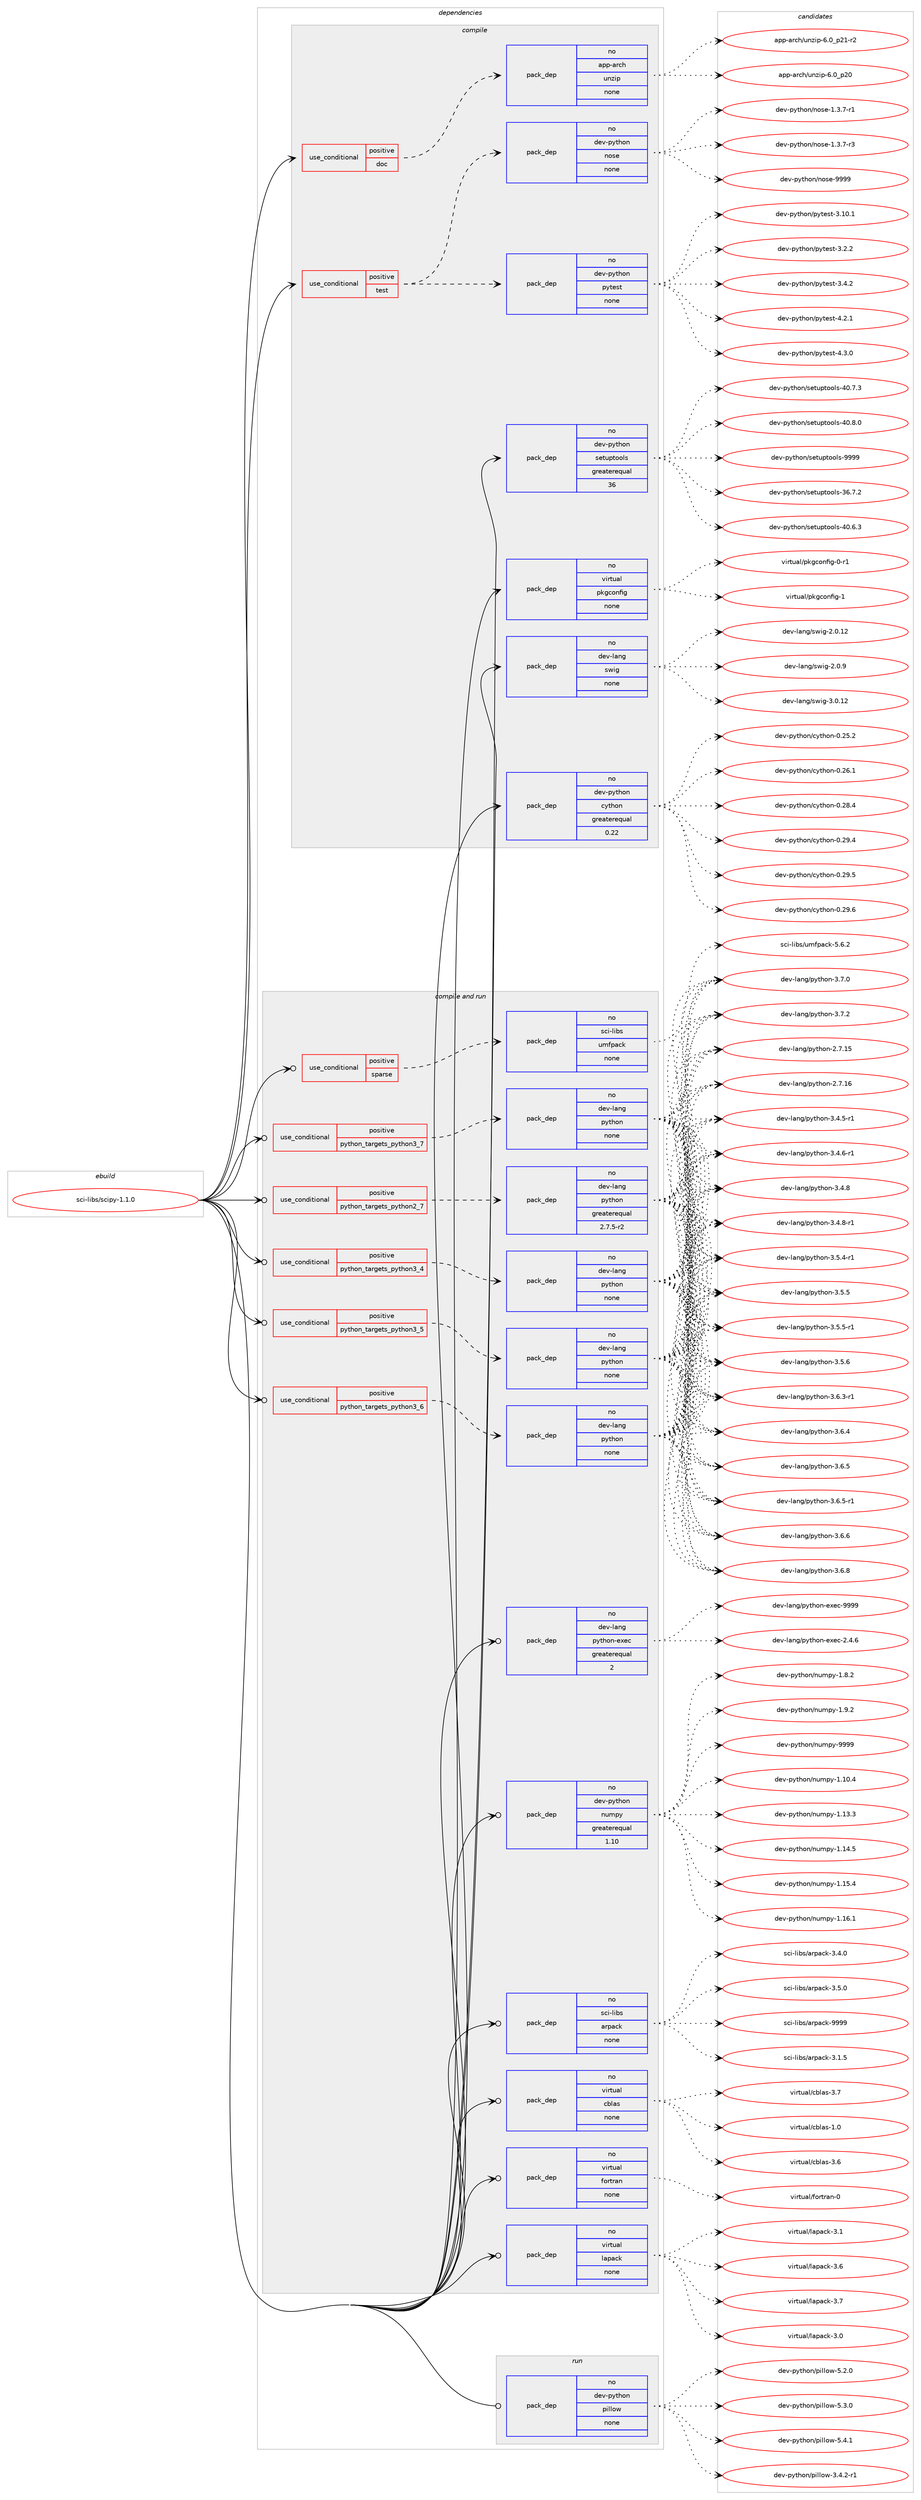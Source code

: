 digraph prolog {

# *************
# Graph options
# *************

newrank=true;
concentrate=true;
compound=true;
graph [rankdir=LR,fontname=Helvetica,fontsize=10,ranksep=1.5];#, ranksep=2.5, nodesep=0.2];
edge  [arrowhead=vee];
node  [fontname=Helvetica,fontsize=10];

# **********
# The ebuild
# **********

subgraph cluster_leftcol {
color=gray;
rank=same;
label=<<i>ebuild</i>>;
id [label="sci-libs/scipy-1.1.0", color=red, width=4, href="../sci-libs/scipy-1.1.0.svg"];
}

# ****************
# The dependencies
# ****************

subgraph cluster_midcol {
color=gray;
label=<<i>dependencies</i>>;
subgraph cluster_compile {
fillcolor="#eeeeee";
style=filled;
label=<<i>compile</i>>;
subgraph cond454094 {
dependency1696314 [label=<<TABLE BORDER="0" CELLBORDER="1" CELLSPACING="0" CELLPADDING="4"><TR><TD ROWSPAN="3" CELLPADDING="10">use_conditional</TD></TR><TR><TD>positive</TD></TR><TR><TD>doc</TD></TR></TABLE>>, shape=none, color=red];
subgraph pack1214412 {
dependency1696315 [label=<<TABLE BORDER="0" CELLBORDER="1" CELLSPACING="0" CELLPADDING="4" WIDTH="220"><TR><TD ROWSPAN="6" CELLPADDING="30">pack_dep</TD></TR><TR><TD WIDTH="110">no</TD></TR><TR><TD>app-arch</TD></TR><TR><TD>unzip</TD></TR><TR><TD>none</TD></TR><TR><TD></TD></TR></TABLE>>, shape=none, color=blue];
}
dependency1696314:e -> dependency1696315:w [weight=20,style="dashed",arrowhead="vee"];
}
id:e -> dependency1696314:w [weight=20,style="solid",arrowhead="vee"];
subgraph cond454095 {
dependency1696316 [label=<<TABLE BORDER="0" CELLBORDER="1" CELLSPACING="0" CELLPADDING="4"><TR><TD ROWSPAN="3" CELLPADDING="10">use_conditional</TD></TR><TR><TD>positive</TD></TR><TR><TD>test</TD></TR></TABLE>>, shape=none, color=red];
subgraph pack1214413 {
dependency1696317 [label=<<TABLE BORDER="0" CELLBORDER="1" CELLSPACING="0" CELLPADDING="4" WIDTH="220"><TR><TD ROWSPAN="6" CELLPADDING="30">pack_dep</TD></TR><TR><TD WIDTH="110">no</TD></TR><TR><TD>dev-python</TD></TR><TR><TD>nose</TD></TR><TR><TD>none</TD></TR><TR><TD></TD></TR></TABLE>>, shape=none, color=blue];
}
dependency1696316:e -> dependency1696317:w [weight=20,style="dashed",arrowhead="vee"];
subgraph pack1214414 {
dependency1696318 [label=<<TABLE BORDER="0" CELLBORDER="1" CELLSPACING="0" CELLPADDING="4" WIDTH="220"><TR><TD ROWSPAN="6" CELLPADDING="30">pack_dep</TD></TR><TR><TD WIDTH="110">no</TD></TR><TR><TD>dev-python</TD></TR><TR><TD>pytest</TD></TR><TR><TD>none</TD></TR><TR><TD></TD></TR></TABLE>>, shape=none, color=blue];
}
dependency1696316:e -> dependency1696318:w [weight=20,style="dashed",arrowhead="vee"];
}
id:e -> dependency1696316:w [weight=20,style="solid",arrowhead="vee"];
subgraph pack1214415 {
dependency1696319 [label=<<TABLE BORDER="0" CELLBORDER="1" CELLSPACING="0" CELLPADDING="4" WIDTH="220"><TR><TD ROWSPAN="6" CELLPADDING="30">pack_dep</TD></TR><TR><TD WIDTH="110">no</TD></TR><TR><TD>dev-lang</TD></TR><TR><TD>swig</TD></TR><TR><TD>none</TD></TR><TR><TD></TD></TR></TABLE>>, shape=none, color=blue];
}
id:e -> dependency1696319:w [weight=20,style="solid",arrowhead="vee"];
subgraph pack1214416 {
dependency1696320 [label=<<TABLE BORDER="0" CELLBORDER="1" CELLSPACING="0" CELLPADDING="4" WIDTH="220"><TR><TD ROWSPAN="6" CELLPADDING="30">pack_dep</TD></TR><TR><TD WIDTH="110">no</TD></TR><TR><TD>dev-python</TD></TR><TR><TD>cython</TD></TR><TR><TD>greaterequal</TD></TR><TR><TD>0.22</TD></TR></TABLE>>, shape=none, color=blue];
}
id:e -> dependency1696320:w [weight=20,style="solid",arrowhead="vee"];
subgraph pack1214417 {
dependency1696321 [label=<<TABLE BORDER="0" CELLBORDER="1" CELLSPACING="0" CELLPADDING="4" WIDTH="220"><TR><TD ROWSPAN="6" CELLPADDING="30">pack_dep</TD></TR><TR><TD WIDTH="110">no</TD></TR><TR><TD>dev-python</TD></TR><TR><TD>setuptools</TD></TR><TR><TD>greaterequal</TD></TR><TR><TD>36</TD></TR></TABLE>>, shape=none, color=blue];
}
id:e -> dependency1696321:w [weight=20,style="solid",arrowhead="vee"];
subgraph pack1214418 {
dependency1696322 [label=<<TABLE BORDER="0" CELLBORDER="1" CELLSPACING="0" CELLPADDING="4" WIDTH="220"><TR><TD ROWSPAN="6" CELLPADDING="30">pack_dep</TD></TR><TR><TD WIDTH="110">no</TD></TR><TR><TD>virtual</TD></TR><TR><TD>pkgconfig</TD></TR><TR><TD>none</TD></TR><TR><TD></TD></TR></TABLE>>, shape=none, color=blue];
}
id:e -> dependency1696322:w [weight=20,style="solid",arrowhead="vee"];
}
subgraph cluster_compileandrun {
fillcolor="#eeeeee";
style=filled;
label=<<i>compile and run</i>>;
subgraph cond454096 {
dependency1696323 [label=<<TABLE BORDER="0" CELLBORDER="1" CELLSPACING="0" CELLPADDING="4"><TR><TD ROWSPAN="3" CELLPADDING="10">use_conditional</TD></TR><TR><TD>positive</TD></TR><TR><TD>python_targets_python2_7</TD></TR></TABLE>>, shape=none, color=red];
subgraph pack1214419 {
dependency1696324 [label=<<TABLE BORDER="0" CELLBORDER="1" CELLSPACING="0" CELLPADDING="4" WIDTH="220"><TR><TD ROWSPAN="6" CELLPADDING="30">pack_dep</TD></TR><TR><TD WIDTH="110">no</TD></TR><TR><TD>dev-lang</TD></TR><TR><TD>python</TD></TR><TR><TD>greaterequal</TD></TR><TR><TD>2.7.5-r2</TD></TR></TABLE>>, shape=none, color=blue];
}
dependency1696323:e -> dependency1696324:w [weight=20,style="dashed",arrowhead="vee"];
}
id:e -> dependency1696323:w [weight=20,style="solid",arrowhead="odotvee"];
subgraph cond454097 {
dependency1696325 [label=<<TABLE BORDER="0" CELLBORDER="1" CELLSPACING="0" CELLPADDING="4"><TR><TD ROWSPAN="3" CELLPADDING="10">use_conditional</TD></TR><TR><TD>positive</TD></TR><TR><TD>python_targets_python3_4</TD></TR></TABLE>>, shape=none, color=red];
subgraph pack1214420 {
dependency1696326 [label=<<TABLE BORDER="0" CELLBORDER="1" CELLSPACING="0" CELLPADDING="4" WIDTH="220"><TR><TD ROWSPAN="6" CELLPADDING="30">pack_dep</TD></TR><TR><TD WIDTH="110">no</TD></TR><TR><TD>dev-lang</TD></TR><TR><TD>python</TD></TR><TR><TD>none</TD></TR><TR><TD></TD></TR></TABLE>>, shape=none, color=blue];
}
dependency1696325:e -> dependency1696326:w [weight=20,style="dashed",arrowhead="vee"];
}
id:e -> dependency1696325:w [weight=20,style="solid",arrowhead="odotvee"];
subgraph cond454098 {
dependency1696327 [label=<<TABLE BORDER="0" CELLBORDER="1" CELLSPACING="0" CELLPADDING="4"><TR><TD ROWSPAN="3" CELLPADDING="10">use_conditional</TD></TR><TR><TD>positive</TD></TR><TR><TD>python_targets_python3_5</TD></TR></TABLE>>, shape=none, color=red];
subgraph pack1214421 {
dependency1696328 [label=<<TABLE BORDER="0" CELLBORDER="1" CELLSPACING="0" CELLPADDING="4" WIDTH="220"><TR><TD ROWSPAN="6" CELLPADDING="30">pack_dep</TD></TR><TR><TD WIDTH="110">no</TD></TR><TR><TD>dev-lang</TD></TR><TR><TD>python</TD></TR><TR><TD>none</TD></TR><TR><TD></TD></TR></TABLE>>, shape=none, color=blue];
}
dependency1696327:e -> dependency1696328:w [weight=20,style="dashed",arrowhead="vee"];
}
id:e -> dependency1696327:w [weight=20,style="solid",arrowhead="odotvee"];
subgraph cond454099 {
dependency1696329 [label=<<TABLE BORDER="0" CELLBORDER="1" CELLSPACING="0" CELLPADDING="4"><TR><TD ROWSPAN="3" CELLPADDING="10">use_conditional</TD></TR><TR><TD>positive</TD></TR><TR><TD>python_targets_python3_6</TD></TR></TABLE>>, shape=none, color=red];
subgraph pack1214422 {
dependency1696330 [label=<<TABLE BORDER="0" CELLBORDER="1" CELLSPACING="0" CELLPADDING="4" WIDTH="220"><TR><TD ROWSPAN="6" CELLPADDING="30">pack_dep</TD></TR><TR><TD WIDTH="110">no</TD></TR><TR><TD>dev-lang</TD></TR><TR><TD>python</TD></TR><TR><TD>none</TD></TR><TR><TD></TD></TR></TABLE>>, shape=none, color=blue];
}
dependency1696329:e -> dependency1696330:w [weight=20,style="dashed",arrowhead="vee"];
}
id:e -> dependency1696329:w [weight=20,style="solid",arrowhead="odotvee"];
subgraph cond454100 {
dependency1696331 [label=<<TABLE BORDER="0" CELLBORDER="1" CELLSPACING="0" CELLPADDING="4"><TR><TD ROWSPAN="3" CELLPADDING="10">use_conditional</TD></TR><TR><TD>positive</TD></TR><TR><TD>python_targets_python3_7</TD></TR></TABLE>>, shape=none, color=red];
subgraph pack1214423 {
dependency1696332 [label=<<TABLE BORDER="0" CELLBORDER="1" CELLSPACING="0" CELLPADDING="4" WIDTH="220"><TR><TD ROWSPAN="6" CELLPADDING="30">pack_dep</TD></TR><TR><TD WIDTH="110">no</TD></TR><TR><TD>dev-lang</TD></TR><TR><TD>python</TD></TR><TR><TD>none</TD></TR><TR><TD></TD></TR></TABLE>>, shape=none, color=blue];
}
dependency1696331:e -> dependency1696332:w [weight=20,style="dashed",arrowhead="vee"];
}
id:e -> dependency1696331:w [weight=20,style="solid",arrowhead="odotvee"];
subgraph cond454101 {
dependency1696333 [label=<<TABLE BORDER="0" CELLBORDER="1" CELLSPACING="0" CELLPADDING="4"><TR><TD ROWSPAN="3" CELLPADDING="10">use_conditional</TD></TR><TR><TD>positive</TD></TR><TR><TD>sparse</TD></TR></TABLE>>, shape=none, color=red];
subgraph pack1214424 {
dependency1696334 [label=<<TABLE BORDER="0" CELLBORDER="1" CELLSPACING="0" CELLPADDING="4" WIDTH="220"><TR><TD ROWSPAN="6" CELLPADDING="30">pack_dep</TD></TR><TR><TD WIDTH="110">no</TD></TR><TR><TD>sci-libs</TD></TR><TR><TD>umfpack</TD></TR><TR><TD>none</TD></TR><TR><TD></TD></TR></TABLE>>, shape=none, color=blue];
}
dependency1696333:e -> dependency1696334:w [weight=20,style="dashed",arrowhead="vee"];
}
id:e -> dependency1696333:w [weight=20,style="solid",arrowhead="odotvee"];
subgraph pack1214425 {
dependency1696335 [label=<<TABLE BORDER="0" CELLBORDER="1" CELLSPACING="0" CELLPADDING="4" WIDTH="220"><TR><TD ROWSPAN="6" CELLPADDING="30">pack_dep</TD></TR><TR><TD WIDTH="110">no</TD></TR><TR><TD>dev-lang</TD></TR><TR><TD>python-exec</TD></TR><TR><TD>greaterequal</TD></TR><TR><TD>2</TD></TR></TABLE>>, shape=none, color=blue];
}
id:e -> dependency1696335:w [weight=20,style="solid",arrowhead="odotvee"];
subgraph pack1214426 {
dependency1696336 [label=<<TABLE BORDER="0" CELLBORDER="1" CELLSPACING="0" CELLPADDING="4" WIDTH="220"><TR><TD ROWSPAN="6" CELLPADDING="30">pack_dep</TD></TR><TR><TD WIDTH="110">no</TD></TR><TR><TD>dev-python</TD></TR><TR><TD>numpy</TD></TR><TR><TD>greaterequal</TD></TR><TR><TD>1.10</TD></TR></TABLE>>, shape=none, color=blue];
}
id:e -> dependency1696336:w [weight=20,style="solid",arrowhead="odotvee"];
subgraph pack1214427 {
dependency1696337 [label=<<TABLE BORDER="0" CELLBORDER="1" CELLSPACING="0" CELLPADDING="4" WIDTH="220"><TR><TD ROWSPAN="6" CELLPADDING="30">pack_dep</TD></TR><TR><TD WIDTH="110">no</TD></TR><TR><TD>sci-libs</TD></TR><TR><TD>arpack</TD></TR><TR><TD>none</TD></TR><TR><TD></TD></TR></TABLE>>, shape=none, color=blue];
}
id:e -> dependency1696337:w [weight=20,style="solid",arrowhead="odotvee"];
subgraph pack1214428 {
dependency1696338 [label=<<TABLE BORDER="0" CELLBORDER="1" CELLSPACING="0" CELLPADDING="4" WIDTH="220"><TR><TD ROWSPAN="6" CELLPADDING="30">pack_dep</TD></TR><TR><TD WIDTH="110">no</TD></TR><TR><TD>virtual</TD></TR><TR><TD>cblas</TD></TR><TR><TD>none</TD></TR><TR><TD></TD></TR></TABLE>>, shape=none, color=blue];
}
id:e -> dependency1696338:w [weight=20,style="solid",arrowhead="odotvee"];
subgraph pack1214429 {
dependency1696339 [label=<<TABLE BORDER="0" CELLBORDER="1" CELLSPACING="0" CELLPADDING="4" WIDTH="220"><TR><TD ROWSPAN="6" CELLPADDING="30">pack_dep</TD></TR><TR><TD WIDTH="110">no</TD></TR><TR><TD>virtual</TD></TR><TR><TD>fortran</TD></TR><TR><TD>none</TD></TR><TR><TD></TD></TR></TABLE>>, shape=none, color=blue];
}
id:e -> dependency1696339:w [weight=20,style="solid",arrowhead="odotvee"];
subgraph pack1214430 {
dependency1696340 [label=<<TABLE BORDER="0" CELLBORDER="1" CELLSPACING="0" CELLPADDING="4" WIDTH="220"><TR><TD ROWSPAN="6" CELLPADDING="30">pack_dep</TD></TR><TR><TD WIDTH="110">no</TD></TR><TR><TD>virtual</TD></TR><TR><TD>lapack</TD></TR><TR><TD>none</TD></TR><TR><TD></TD></TR></TABLE>>, shape=none, color=blue];
}
id:e -> dependency1696340:w [weight=20,style="solid",arrowhead="odotvee"];
}
subgraph cluster_run {
fillcolor="#eeeeee";
style=filled;
label=<<i>run</i>>;
subgraph pack1214431 {
dependency1696341 [label=<<TABLE BORDER="0" CELLBORDER="1" CELLSPACING="0" CELLPADDING="4" WIDTH="220"><TR><TD ROWSPAN="6" CELLPADDING="30">pack_dep</TD></TR><TR><TD WIDTH="110">no</TD></TR><TR><TD>dev-python</TD></TR><TR><TD>pillow</TD></TR><TR><TD>none</TD></TR><TR><TD></TD></TR></TABLE>>, shape=none, color=blue];
}
id:e -> dependency1696341:w [weight=20,style="solid",arrowhead="odot"];
}
}

# **************
# The candidates
# **************

subgraph cluster_choices {
rank=same;
color=gray;
label=<<i>candidates</i>>;

subgraph choice1214412 {
color=black;
nodesep=1;
choice971121124597114991044711711012210511245544648951125048 [label="app-arch/unzip-6.0_p20", color=red, width=4,href="../app-arch/unzip-6.0_p20.svg"];
choice9711211245971149910447117110122105112455446489511250494511450 [label="app-arch/unzip-6.0_p21-r2", color=red, width=4,href="../app-arch/unzip-6.0_p21-r2.svg"];
dependency1696315:e -> choice971121124597114991044711711012210511245544648951125048:w [style=dotted,weight="100"];
dependency1696315:e -> choice9711211245971149910447117110122105112455446489511250494511450:w [style=dotted,weight="100"];
}
subgraph choice1214413 {
color=black;
nodesep=1;
choice10010111845112121116104111110471101111151014549465146554511449 [label="dev-python/nose-1.3.7-r1", color=red, width=4,href="../dev-python/nose-1.3.7-r1.svg"];
choice10010111845112121116104111110471101111151014549465146554511451 [label="dev-python/nose-1.3.7-r3", color=red, width=4,href="../dev-python/nose-1.3.7-r3.svg"];
choice10010111845112121116104111110471101111151014557575757 [label="dev-python/nose-9999", color=red, width=4,href="../dev-python/nose-9999.svg"];
dependency1696317:e -> choice10010111845112121116104111110471101111151014549465146554511449:w [style=dotted,weight="100"];
dependency1696317:e -> choice10010111845112121116104111110471101111151014549465146554511451:w [style=dotted,weight="100"];
dependency1696317:e -> choice10010111845112121116104111110471101111151014557575757:w [style=dotted,weight="100"];
}
subgraph choice1214414 {
color=black;
nodesep=1;
choice100101118451121211161041111104711212111610111511645514649484649 [label="dev-python/pytest-3.10.1", color=red, width=4,href="../dev-python/pytest-3.10.1.svg"];
choice1001011184511212111610411111047112121116101115116455146504650 [label="dev-python/pytest-3.2.2", color=red, width=4,href="../dev-python/pytest-3.2.2.svg"];
choice1001011184511212111610411111047112121116101115116455146524650 [label="dev-python/pytest-3.4.2", color=red, width=4,href="../dev-python/pytest-3.4.2.svg"];
choice1001011184511212111610411111047112121116101115116455246504649 [label="dev-python/pytest-4.2.1", color=red, width=4,href="../dev-python/pytest-4.2.1.svg"];
choice1001011184511212111610411111047112121116101115116455246514648 [label="dev-python/pytest-4.3.0", color=red, width=4,href="../dev-python/pytest-4.3.0.svg"];
dependency1696318:e -> choice100101118451121211161041111104711212111610111511645514649484649:w [style=dotted,weight="100"];
dependency1696318:e -> choice1001011184511212111610411111047112121116101115116455146504650:w [style=dotted,weight="100"];
dependency1696318:e -> choice1001011184511212111610411111047112121116101115116455146524650:w [style=dotted,weight="100"];
dependency1696318:e -> choice1001011184511212111610411111047112121116101115116455246504649:w [style=dotted,weight="100"];
dependency1696318:e -> choice1001011184511212111610411111047112121116101115116455246514648:w [style=dotted,weight="100"];
}
subgraph choice1214415 {
color=black;
nodesep=1;
choice10010111845108971101034711511910510345504648464950 [label="dev-lang/swig-2.0.12", color=red, width=4,href="../dev-lang/swig-2.0.12.svg"];
choice100101118451089711010347115119105103455046484657 [label="dev-lang/swig-2.0.9", color=red, width=4,href="../dev-lang/swig-2.0.9.svg"];
choice10010111845108971101034711511910510345514648464950 [label="dev-lang/swig-3.0.12", color=red, width=4,href="../dev-lang/swig-3.0.12.svg"];
dependency1696319:e -> choice10010111845108971101034711511910510345504648464950:w [style=dotted,weight="100"];
dependency1696319:e -> choice100101118451089711010347115119105103455046484657:w [style=dotted,weight="100"];
dependency1696319:e -> choice10010111845108971101034711511910510345514648464950:w [style=dotted,weight="100"];
}
subgraph choice1214416 {
color=black;
nodesep=1;
choice10010111845112121116104111110479912111610411111045484650534650 [label="dev-python/cython-0.25.2", color=red, width=4,href="../dev-python/cython-0.25.2.svg"];
choice10010111845112121116104111110479912111610411111045484650544649 [label="dev-python/cython-0.26.1", color=red, width=4,href="../dev-python/cython-0.26.1.svg"];
choice10010111845112121116104111110479912111610411111045484650564652 [label="dev-python/cython-0.28.4", color=red, width=4,href="../dev-python/cython-0.28.4.svg"];
choice10010111845112121116104111110479912111610411111045484650574652 [label="dev-python/cython-0.29.4", color=red, width=4,href="../dev-python/cython-0.29.4.svg"];
choice10010111845112121116104111110479912111610411111045484650574653 [label="dev-python/cython-0.29.5", color=red, width=4,href="../dev-python/cython-0.29.5.svg"];
choice10010111845112121116104111110479912111610411111045484650574654 [label="dev-python/cython-0.29.6", color=red, width=4,href="../dev-python/cython-0.29.6.svg"];
dependency1696320:e -> choice10010111845112121116104111110479912111610411111045484650534650:w [style=dotted,weight="100"];
dependency1696320:e -> choice10010111845112121116104111110479912111610411111045484650544649:w [style=dotted,weight="100"];
dependency1696320:e -> choice10010111845112121116104111110479912111610411111045484650564652:w [style=dotted,weight="100"];
dependency1696320:e -> choice10010111845112121116104111110479912111610411111045484650574652:w [style=dotted,weight="100"];
dependency1696320:e -> choice10010111845112121116104111110479912111610411111045484650574653:w [style=dotted,weight="100"];
dependency1696320:e -> choice10010111845112121116104111110479912111610411111045484650574654:w [style=dotted,weight="100"];
}
subgraph choice1214417 {
color=black;
nodesep=1;
choice100101118451121211161041111104711510111611711211611111110811545515446554650 [label="dev-python/setuptools-36.7.2", color=red, width=4,href="../dev-python/setuptools-36.7.2.svg"];
choice100101118451121211161041111104711510111611711211611111110811545524846544651 [label="dev-python/setuptools-40.6.3", color=red, width=4,href="../dev-python/setuptools-40.6.3.svg"];
choice100101118451121211161041111104711510111611711211611111110811545524846554651 [label="dev-python/setuptools-40.7.3", color=red, width=4,href="../dev-python/setuptools-40.7.3.svg"];
choice100101118451121211161041111104711510111611711211611111110811545524846564648 [label="dev-python/setuptools-40.8.0", color=red, width=4,href="../dev-python/setuptools-40.8.0.svg"];
choice10010111845112121116104111110471151011161171121161111111081154557575757 [label="dev-python/setuptools-9999", color=red, width=4,href="../dev-python/setuptools-9999.svg"];
dependency1696321:e -> choice100101118451121211161041111104711510111611711211611111110811545515446554650:w [style=dotted,weight="100"];
dependency1696321:e -> choice100101118451121211161041111104711510111611711211611111110811545524846544651:w [style=dotted,weight="100"];
dependency1696321:e -> choice100101118451121211161041111104711510111611711211611111110811545524846554651:w [style=dotted,weight="100"];
dependency1696321:e -> choice100101118451121211161041111104711510111611711211611111110811545524846564648:w [style=dotted,weight="100"];
dependency1696321:e -> choice10010111845112121116104111110471151011161171121161111111081154557575757:w [style=dotted,weight="100"];
}
subgraph choice1214418 {
color=black;
nodesep=1;
choice11810511411611797108471121071039911111010210510345484511449 [label="virtual/pkgconfig-0-r1", color=red, width=4,href="../virtual/pkgconfig-0-r1.svg"];
choice1181051141161179710847112107103991111101021051034549 [label="virtual/pkgconfig-1", color=red, width=4,href="../virtual/pkgconfig-1.svg"];
dependency1696322:e -> choice11810511411611797108471121071039911111010210510345484511449:w [style=dotted,weight="100"];
dependency1696322:e -> choice1181051141161179710847112107103991111101021051034549:w [style=dotted,weight="100"];
}
subgraph choice1214419 {
color=black;
nodesep=1;
choice10010111845108971101034711212111610411111045504655464953 [label="dev-lang/python-2.7.15", color=red, width=4,href="../dev-lang/python-2.7.15.svg"];
choice10010111845108971101034711212111610411111045504655464954 [label="dev-lang/python-2.7.16", color=red, width=4,href="../dev-lang/python-2.7.16.svg"];
choice1001011184510897110103471121211161041111104551465246534511449 [label="dev-lang/python-3.4.5-r1", color=red, width=4,href="../dev-lang/python-3.4.5-r1.svg"];
choice1001011184510897110103471121211161041111104551465246544511449 [label="dev-lang/python-3.4.6-r1", color=red, width=4,href="../dev-lang/python-3.4.6-r1.svg"];
choice100101118451089711010347112121116104111110455146524656 [label="dev-lang/python-3.4.8", color=red, width=4,href="../dev-lang/python-3.4.8.svg"];
choice1001011184510897110103471121211161041111104551465246564511449 [label="dev-lang/python-3.4.8-r1", color=red, width=4,href="../dev-lang/python-3.4.8-r1.svg"];
choice1001011184510897110103471121211161041111104551465346524511449 [label="dev-lang/python-3.5.4-r1", color=red, width=4,href="../dev-lang/python-3.5.4-r1.svg"];
choice100101118451089711010347112121116104111110455146534653 [label="dev-lang/python-3.5.5", color=red, width=4,href="../dev-lang/python-3.5.5.svg"];
choice1001011184510897110103471121211161041111104551465346534511449 [label="dev-lang/python-3.5.5-r1", color=red, width=4,href="../dev-lang/python-3.5.5-r1.svg"];
choice100101118451089711010347112121116104111110455146534654 [label="dev-lang/python-3.5.6", color=red, width=4,href="../dev-lang/python-3.5.6.svg"];
choice1001011184510897110103471121211161041111104551465446514511449 [label="dev-lang/python-3.6.3-r1", color=red, width=4,href="../dev-lang/python-3.6.3-r1.svg"];
choice100101118451089711010347112121116104111110455146544652 [label="dev-lang/python-3.6.4", color=red, width=4,href="../dev-lang/python-3.6.4.svg"];
choice100101118451089711010347112121116104111110455146544653 [label="dev-lang/python-3.6.5", color=red, width=4,href="../dev-lang/python-3.6.5.svg"];
choice1001011184510897110103471121211161041111104551465446534511449 [label="dev-lang/python-3.6.5-r1", color=red, width=4,href="../dev-lang/python-3.6.5-r1.svg"];
choice100101118451089711010347112121116104111110455146544654 [label="dev-lang/python-3.6.6", color=red, width=4,href="../dev-lang/python-3.6.6.svg"];
choice100101118451089711010347112121116104111110455146544656 [label="dev-lang/python-3.6.8", color=red, width=4,href="../dev-lang/python-3.6.8.svg"];
choice100101118451089711010347112121116104111110455146554648 [label="dev-lang/python-3.7.0", color=red, width=4,href="../dev-lang/python-3.7.0.svg"];
choice100101118451089711010347112121116104111110455146554650 [label="dev-lang/python-3.7.2", color=red, width=4,href="../dev-lang/python-3.7.2.svg"];
dependency1696324:e -> choice10010111845108971101034711212111610411111045504655464953:w [style=dotted,weight="100"];
dependency1696324:e -> choice10010111845108971101034711212111610411111045504655464954:w [style=dotted,weight="100"];
dependency1696324:e -> choice1001011184510897110103471121211161041111104551465246534511449:w [style=dotted,weight="100"];
dependency1696324:e -> choice1001011184510897110103471121211161041111104551465246544511449:w [style=dotted,weight="100"];
dependency1696324:e -> choice100101118451089711010347112121116104111110455146524656:w [style=dotted,weight="100"];
dependency1696324:e -> choice1001011184510897110103471121211161041111104551465246564511449:w [style=dotted,weight="100"];
dependency1696324:e -> choice1001011184510897110103471121211161041111104551465346524511449:w [style=dotted,weight="100"];
dependency1696324:e -> choice100101118451089711010347112121116104111110455146534653:w [style=dotted,weight="100"];
dependency1696324:e -> choice1001011184510897110103471121211161041111104551465346534511449:w [style=dotted,weight="100"];
dependency1696324:e -> choice100101118451089711010347112121116104111110455146534654:w [style=dotted,weight="100"];
dependency1696324:e -> choice1001011184510897110103471121211161041111104551465446514511449:w [style=dotted,weight="100"];
dependency1696324:e -> choice100101118451089711010347112121116104111110455146544652:w [style=dotted,weight="100"];
dependency1696324:e -> choice100101118451089711010347112121116104111110455146544653:w [style=dotted,weight="100"];
dependency1696324:e -> choice1001011184510897110103471121211161041111104551465446534511449:w [style=dotted,weight="100"];
dependency1696324:e -> choice100101118451089711010347112121116104111110455146544654:w [style=dotted,weight="100"];
dependency1696324:e -> choice100101118451089711010347112121116104111110455146544656:w [style=dotted,weight="100"];
dependency1696324:e -> choice100101118451089711010347112121116104111110455146554648:w [style=dotted,weight="100"];
dependency1696324:e -> choice100101118451089711010347112121116104111110455146554650:w [style=dotted,weight="100"];
}
subgraph choice1214420 {
color=black;
nodesep=1;
choice10010111845108971101034711212111610411111045504655464953 [label="dev-lang/python-2.7.15", color=red, width=4,href="../dev-lang/python-2.7.15.svg"];
choice10010111845108971101034711212111610411111045504655464954 [label="dev-lang/python-2.7.16", color=red, width=4,href="../dev-lang/python-2.7.16.svg"];
choice1001011184510897110103471121211161041111104551465246534511449 [label="dev-lang/python-3.4.5-r1", color=red, width=4,href="../dev-lang/python-3.4.5-r1.svg"];
choice1001011184510897110103471121211161041111104551465246544511449 [label="dev-lang/python-3.4.6-r1", color=red, width=4,href="../dev-lang/python-3.4.6-r1.svg"];
choice100101118451089711010347112121116104111110455146524656 [label="dev-lang/python-3.4.8", color=red, width=4,href="../dev-lang/python-3.4.8.svg"];
choice1001011184510897110103471121211161041111104551465246564511449 [label="dev-lang/python-3.4.8-r1", color=red, width=4,href="../dev-lang/python-3.4.8-r1.svg"];
choice1001011184510897110103471121211161041111104551465346524511449 [label="dev-lang/python-3.5.4-r1", color=red, width=4,href="../dev-lang/python-3.5.4-r1.svg"];
choice100101118451089711010347112121116104111110455146534653 [label="dev-lang/python-3.5.5", color=red, width=4,href="../dev-lang/python-3.5.5.svg"];
choice1001011184510897110103471121211161041111104551465346534511449 [label="dev-lang/python-3.5.5-r1", color=red, width=4,href="../dev-lang/python-3.5.5-r1.svg"];
choice100101118451089711010347112121116104111110455146534654 [label="dev-lang/python-3.5.6", color=red, width=4,href="../dev-lang/python-3.5.6.svg"];
choice1001011184510897110103471121211161041111104551465446514511449 [label="dev-lang/python-3.6.3-r1", color=red, width=4,href="../dev-lang/python-3.6.3-r1.svg"];
choice100101118451089711010347112121116104111110455146544652 [label="dev-lang/python-3.6.4", color=red, width=4,href="../dev-lang/python-3.6.4.svg"];
choice100101118451089711010347112121116104111110455146544653 [label="dev-lang/python-3.6.5", color=red, width=4,href="../dev-lang/python-3.6.5.svg"];
choice1001011184510897110103471121211161041111104551465446534511449 [label="dev-lang/python-3.6.5-r1", color=red, width=4,href="../dev-lang/python-3.6.5-r1.svg"];
choice100101118451089711010347112121116104111110455146544654 [label="dev-lang/python-3.6.6", color=red, width=4,href="../dev-lang/python-3.6.6.svg"];
choice100101118451089711010347112121116104111110455146544656 [label="dev-lang/python-3.6.8", color=red, width=4,href="../dev-lang/python-3.6.8.svg"];
choice100101118451089711010347112121116104111110455146554648 [label="dev-lang/python-3.7.0", color=red, width=4,href="../dev-lang/python-3.7.0.svg"];
choice100101118451089711010347112121116104111110455146554650 [label="dev-lang/python-3.7.2", color=red, width=4,href="../dev-lang/python-3.7.2.svg"];
dependency1696326:e -> choice10010111845108971101034711212111610411111045504655464953:w [style=dotted,weight="100"];
dependency1696326:e -> choice10010111845108971101034711212111610411111045504655464954:w [style=dotted,weight="100"];
dependency1696326:e -> choice1001011184510897110103471121211161041111104551465246534511449:w [style=dotted,weight="100"];
dependency1696326:e -> choice1001011184510897110103471121211161041111104551465246544511449:w [style=dotted,weight="100"];
dependency1696326:e -> choice100101118451089711010347112121116104111110455146524656:w [style=dotted,weight="100"];
dependency1696326:e -> choice1001011184510897110103471121211161041111104551465246564511449:w [style=dotted,weight="100"];
dependency1696326:e -> choice1001011184510897110103471121211161041111104551465346524511449:w [style=dotted,weight="100"];
dependency1696326:e -> choice100101118451089711010347112121116104111110455146534653:w [style=dotted,weight="100"];
dependency1696326:e -> choice1001011184510897110103471121211161041111104551465346534511449:w [style=dotted,weight="100"];
dependency1696326:e -> choice100101118451089711010347112121116104111110455146534654:w [style=dotted,weight="100"];
dependency1696326:e -> choice1001011184510897110103471121211161041111104551465446514511449:w [style=dotted,weight="100"];
dependency1696326:e -> choice100101118451089711010347112121116104111110455146544652:w [style=dotted,weight="100"];
dependency1696326:e -> choice100101118451089711010347112121116104111110455146544653:w [style=dotted,weight="100"];
dependency1696326:e -> choice1001011184510897110103471121211161041111104551465446534511449:w [style=dotted,weight="100"];
dependency1696326:e -> choice100101118451089711010347112121116104111110455146544654:w [style=dotted,weight="100"];
dependency1696326:e -> choice100101118451089711010347112121116104111110455146544656:w [style=dotted,weight="100"];
dependency1696326:e -> choice100101118451089711010347112121116104111110455146554648:w [style=dotted,weight="100"];
dependency1696326:e -> choice100101118451089711010347112121116104111110455146554650:w [style=dotted,weight="100"];
}
subgraph choice1214421 {
color=black;
nodesep=1;
choice10010111845108971101034711212111610411111045504655464953 [label="dev-lang/python-2.7.15", color=red, width=4,href="../dev-lang/python-2.7.15.svg"];
choice10010111845108971101034711212111610411111045504655464954 [label="dev-lang/python-2.7.16", color=red, width=4,href="../dev-lang/python-2.7.16.svg"];
choice1001011184510897110103471121211161041111104551465246534511449 [label="dev-lang/python-3.4.5-r1", color=red, width=4,href="../dev-lang/python-3.4.5-r1.svg"];
choice1001011184510897110103471121211161041111104551465246544511449 [label="dev-lang/python-3.4.6-r1", color=red, width=4,href="../dev-lang/python-3.4.6-r1.svg"];
choice100101118451089711010347112121116104111110455146524656 [label="dev-lang/python-3.4.8", color=red, width=4,href="../dev-lang/python-3.4.8.svg"];
choice1001011184510897110103471121211161041111104551465246564511449 [label="dev-lang/python-3.4.8-r1", color=red, width=4,href="../dev-lang/python-3.4.8-r1.svg"];
choice1001011184510897110103471121211161041111104551465346524511449 [label="dev-lang/python-3.5.4-r1", color=red, width=4,href="../dev-lang/python-3.5.4-r1.svg"];
choice100101118451089711010347112121116104111110455146534653 [label="dev-lang/python-3.5.5", color=red, width=4,href="../dev-lang/python-3.5.5.svg"];
choice1001011184510897110103471121211161041111104551465346534511449 [label="dev-lang/python-3.5.5-r1", color=red, width=4,href="../dev-lang/python-3.5.5-r1.svg"];
choice100101118451089711010347112121116104111110455146534654 [label="dev-lang/python-3.5.6", color=red, width=4,href="../dev-lang/python-3.5.6.svg"];
choice1001011184510897110103471121211161041111104551465446514511449 [label="dev-lang/python-3.6.3-r1", color=red, width=4,href="../dev-lang/python-3.6.3-r1.svg"];
choice100101118451089711010347112121116104111110455146544652 [label="dev-lang/python-3.6.4", color=red, width=4,href="../dev-lang/python-3.6.4.svg"];
choice100101118451089711010347112121116104111110455146544653 [label="dev-lang/python-3.6.5", color=red, width=4,href="../dev-lang/python-3.6.5.svg"];
choice1001011184510897110103471121211161041111104551465446534511449 [label="dev-lang/python-3.6.5-r1", color=red, width=4,href="../dev-lang/python-3.6.5-r1.svg"];
choice100101118451089711010347112121116104111110455146544654 [label="dev-lang/python-3.6.6", color=red, width=4,href="../dev-lang/python-3.6.6.svg"];
choice100101118451089711010347112121116104111110455146544656 [label="dev-lang/python-3.6.8", color=red, width=4,href="../dev-lang/python-3.6.8.svg"];
choice100101118451089711010347112121116104111110455146554648 [label="dev-lang/python-3.7.0", color=red, width=4,href="../dev-lang/python-3.7.0.svg"];
choice100101118451089711010347112121116104111110455146554650 [label="dev-lang/python-3.7.2", color=red, width=4,href="../dev-lang/python-3.7.2.svg"];
dependency1696328:e -> choice10010111845108971101034711212111610411111045504655464953:w [style=dotted,weight="100"];
dependency1696328:e -> choice10010111845108971101034711212111610411111045504655464954:w [style=dotted,weight="100"];
dependency1696328:e -> choice1001011184510897110103471121211161041111104551465246534511449:w [style=dotted,weight="100"];
dependency1696328:e -> choice1001011184510897110103471121211161041111104551465246544511449:w [style=dotted,weight="100"];
dependency1696328:e -> choice100101118451089711010347112121116104111110455146524656:w [style=dotted,weight="100"];
dependency1696328:e -> choice1001011184510897110103471121211161041111104551465246564511449:w [style=dotted,weight="100"];
dependency1696328:e -> choice1001011184510897110103471121211161041111104551465346524511449:w [style=dotted,weight="100"];
dependency1696328:e -> choice100101118451089711010347112121116104111110455146534653:w [style=dotted,weight="100"];
dependency1696328:e -> choice1001011184510897110103471121211161041111104551465346534511449:w [style=dotted,weight="100"];
dependency1696328:e -> choice100101118451089711010347112121116104111110455146534654:w [style=dotted,weight="100"];
dependency1696328:e -> choice1001011184510897110103471121211161041111104551465446514511449:w [style=dotted,weight="100"];
dependency1696328:e -> choice100101118451089711010347112121116104111110455146544652:w [style=dotted,weight="100"];
dependency1696328:e -> choice100101118451089711010347112121116104111110455146544653:w [style=dotted,weight="100"];
dependency1696328:e -> choice1001011184510897110103471121211161041111104551465446534511449:w [style=dotted,weight="100"];
dependency1696328:e -> choice100101118451089711010347112121116104111110455146544654:w [style=dotted,weight="100"];
dependency1696328:e -> choice100101118451089711010347112121116104111110455146544656:w [style=dotted,weight="100"];
dependency1696328:e -> choice100101118451089711010347112121116104111110455146554648:w [style=dotted,weight="100"];
dependency1696328:e -> choice100101118451089711010347112121116104111110455146554650:w [style=dotted,weight="100"];
}
subgraph choice1214422 {
color=black;
nodesep=1;
choice10010111845108971101034711212111610411111045504655464953 [label="dev-lang/python-2.7.15", color=red, width=4,href="../dev-lang/python-2.7.15.svg"];
choice10010111845108971101034711212111610411111045504655464954 [label="dev-lang/python-2.7.16", color=red, width=4,href="../dev-lang/python-2.7.16.svg"];
choice1001011184510897110103471121211161041111104551465246534511449 [label="dev-lang/python-3.4.5-r1", color=red, width=4,href="../dev-lang/python-3.4.5-r1.svg"];
choice1001011184510897110103471121211161041111104551465246544511449 [label="dev-lang/python-3.4.6-r1", color=red, width=4,href="../dev-lang/python-3.4.6-r1.svg"];
choice100101118451089711010347112121116104111110455146524656 [label="dev-lang/python-3.4.8", color=red, width=4,href="../dev-lang/python-3.4.8.svg"];
choice1001011184510897110103471121211161041111104551465246564511449 [label="dev-lang/python-3.4.8-r1", color=red, width=4,href="../dev-lang/python-3.4.8-r1.svg"];
choice1001011184510897110103471121211161041111104551465346524511449 [label="dev-lang/python-3.5.4-r1", color=red, width=4,href="../dev-lang/python-3.5.4-r1.svg"];
choice100101118451089711010347112121116104111110455146534653 [label="dev-lang/python-3.5.5", color=red, width=4,href="../dev-lang/python-3.5.5.svg"];
choice1001011184510897110103471121211161041111104551465346534511449 [label="dev-lang/python-3.5.5-r1", color=red, width=4,href="../dev-lang/python-3.5.5-r1.svg"];
choice100101118451089711010347112121116104111110455146534654 [label="dev-lang/python-3.5.6", color=red, width=4,href="../dev-lang/python-3.5.6.svg"];
choice1001011184510897110103471121211161041111104551465446514511449 [label="dev-lang/python-3.6.3-r1", color=red, width=4,href="../dev-lang/python-3.6.3-r1.svg"];
choice100101118451089711010347112121116104111110455146544652 [label="dev-lang/python-3.6.4", color=red, width=4,href="../dev-lang/python-3.6.4.svg"];
choice100101118451089711010347112121116104111110455146544653 [label="dev-lang/python-3.6.5", color=red, width=4,href="../dev-lang/python-3.6.5.svg"];
choice1001011184510897110103471121211161041111104551465446534511449 [label="dev-lang/python-3.6.5-r1", color=red, width=4,href="../dev-lang/python-3.6.5-r1.svg"];
choice100101118451089711010347112121116104111110455146544654 [label="dev-lang/python-3.6.6", color=red, width=4,href="../dev-lang/python-3.6.6.svg"];
choice100101118451089711010347112121116104111110455146544656 [label="dev-lang/python-3.6.8", color=red, width=4,href="../dev-lang/python-3.6.8.svg"];
choice100101118451089711010347112121116104111110455146554648 [label="dev-lang/python-3.7.0", color=red, width=4,href="../dev-lang/python-3.7.0.svg"];
choice100101118451089711010347112121116104111110455146554650 [label="dev-lang/python-3.7.2", color=red, width=4,href="../dev-lang/python-3.7.2.svg"];
dependency1696330:e -> choice10010111845108971101034711212111610411111045504655464953:w [style=dotted,weight="100"];
dependency1696330:e -> choice10010111845108971101034711212111610411111045504655464954:w [style=dotted,weight="100"];
dependency1696330:e -> choice1001011184510897110103471121211161041111104551465246534511449:w [style=dotted,weight="100"];
dependency1696330:e -> choice1001011184510897110103471121211161041111104551465246544511449:w [style=dotted,weight="100"];
dependency1696330:e -> choice100101118451089711010347112121116104111110455146524656:w [style=dotted,weight="100"];
dependency1696330:e -> choice1001011184510897110103471121211161041111104551465246564511449:w [style=dotted,weight="100"];
dependency1696330:e -> choice1001011184510897110103471121211161041111104551465346524511449:w [style=dotted,weight="100"];
dependency1696330:e -> choice100101118451089711010347112121116104111110455146534653:w [style=dotted,weight="100"];
dependency1696330:e -> choice1001011184510897110103471121211161041111104551465346534511449:w [style=dotted,weight="100"];
dependency1696330:e -> choice100101118451089711010347112121116104111110455146534654:w [style=dotted,weight="100"];
dependency1696330:e -> choice1001011184510897110103471121211161041111104551465446514511449:w [style=dotted,weight="100"];
dependency1696330:e -> choice100101118451089711010347112121116104111110455146544652:w [style=dotted,weight="100"];
dependency1696330:e -> choice100101118451089711010347112121116104111110455146544653:w [style=dotted,weight="100"];
dependency1696330:e -> choice1001011184510897110103471121211161041111104551465446534511449:w [style=dotted,weight="100"];
dependency1696330:e -> choice100101118451089711010347112121116104111110455146544654:w [style=dotted,weight="100"];
dependency1696330:e -> choice100101118451089711010347112121116104111110455146544656:w [style=dotted,weight="100"];
dependency1696330:e -> choice100101118451089711010347112121116104111110455146554648:w [style=dotted,weight="100"];
dependency1696330:e -> choice100101118451089711010347112121116104111110455146554650:w [style=dotted,weight="100"];
}
subgraph choice1214423 {
color=black;
nodesep=1;
choice10010111845108971101034711212111610411111045504655464953 [label="dev-lang/python-2.7.15", color=red, width=4,href="../dev-lang/python-2.7.15.svg"];
choice10010111845108971101034711212111610411111045504655464954 [label="dev-lang/python-2.7.16", color=red, width=4,href="../dev-lang/python-2.7.16.svg"];
choice1001011184510897110103471121211161041111104551465246534511449 [label="dev-lang/python-3.4.5-r1", color=red, width=4,href="../dev-lang/python-3.4.5-r1.svg"];
choice1001011184510897110103471121211161041111104551465246544511449 [label="dev-lang/python-3.4.6-r1", color=red, width=4,href="../dev-lang/python-3.4.6-r1.svg"];
choice100101118451089711010347112121116104111110455146524656 [label="dev-lang/python-3.4.8", color=red, width=4,href="../dev-lang/python-3.4.8.svg"];
choice1001011184510897110103471121211161041111104551465246564511449 [label="dev-lang/python-3.4.8-r1", color=red, width=4,href="../dev-lang/python-3.4.8-r1.svg"];
choice1001011184510897110103471121211161041111104551465346524511449 [label="dev-lang/python-3.5.4-r1", color=red, width=4,href="../dev-lang/python-3.5.4-r1.svg"];
choice100101118451089711010347112121116104111110455146534653 [label="dev-lang/python-3.5.5", color=red, width=4,href="../dev-lang/python-3.5.5.svg"];
choice1001011184510897110103471121211161041111104551465346534511449 [label="dev-lang/python-3.5.5-r1", color=red, width=4,href="../dev-lang/python-3.5.5-r1.svg"];
choice100101118451089711010347112121116104111110455146534654 [label="dev-lang/python-3.5.6", color=red, width=4,href="../dev-lang/python-3.5.6.svg"];
choice1001011184510897110103471121211161041111104551465446514511449 [label="dev-lang/python-3.6.3-r1", color=red, width=4,href="../dev-lang/python-3.6.3-r1.svg"];
choice100101118451089711010347112121116104111110455146544652 [label="dev-lang/python-3.6.4", color=red, width=4,href="../dev-lang/python-3.6.4.svg"];
choice100101118451089711010347112121116104111110455146544653 [label="dev-lang/python-3.6.5", color=red, width=4,href="../dev-lang/python-3.6.5.svg"];
choice1001011184510897110103471121211161041111104551465446534511449 [label="dev-lang/python-3.6.5-r1", color=red, width=4,href="../dev-lang/python-3.6.5-r1.svg"];
choice100101118451089711010347112121116104111110455146544654 [label="dev-lang/python-3.6.6", color=red, width=4,href="../dev-lang/python-3.6.6.svg"];
choice100101118451089711010347112121116104111110455146544656 [label="dev-lang/python-3.6.8", color=red, width=4,href="../dev-lang/python-3.6.8.svg"];
choice100101118451089711010347112121116104111110455146554648 [label="dev-lang/python-3.7.0", color=red, width=4,href="../dev-lang/python-3.7.0.svg"];
choice100101118451089711010347112121116104111110455146554650 [label="dev-lang/python-3.7.2", color=red, width=4,href="../dev-lang/python-3.7.2.svg"];
dependency1696332:e -> choice10010111845108971101034711212111610411111045504655464953:w [style=dotted,weight="100"];
dependency1696332:e -> choice10010111845108971101034711212111610411111045504655464954:w [style=dotted,weight="100"];
dependency1696332:e -> choice1001011184510897110103471121211161041111104551465246534511449:w [style=dotted,weight="100"];
dependency1696332:e -> choice1001011184510897110103471121211161041111104551465246544511449:w [style=dotted,weight="100"];
dependency1696332:e -> choice100101118451089711010347112121116104111110455146524656:w [style=dotted,weight="100"];
dependency1696332:e -> choice1001011184510897110103471121211161041111104551465246564511449:w [style=dotted,weight="100"];
dependency1696332:e -> choice1001011184510897110103471121211161041111104551465346524511449:w [style=dotted,weight="100"];
dependency1696332:e -> choice100101118451089711010347112121116104111110455146534653:w [style=dotted,weight="100"];
dependency1696332:e -> choice1001011184510897110103471121211161041111104551465346534511449:w [style=dotted,weight="100"];
dependency1696332:e -> choice100101118451089711010347112121116104111110455146534654:w [style=dotted,weight="100"];
dependency1696332:e -> choice1001011184510897110103471121211161041111104551465446514511449:w [style=dotted,weight="100"];
dependency1696332:e -> choice100101118451089711010347112121116104111110455146544652:w [style=dotted,weight="100"];
dependency1696332:e -> choice100101118451089711010347112121116104111110455146544653:w [style=dotted,weight="100"];
dependency1696332:e -> choice1001011184510897110103471121211161041111104551465446534511449:w [style=dotted,weight="100"];
dependency1696332:e -> choice100101118451089711010347112121116104111110455146544654:w [style=dotted,weight="100"];
dependency1696332:e -> choice100101118451089711010347112121116104111110455146544656:w [style=dotted,weight="100"];
dependency1696332:e -> choice100101118451089711010347112121116104111110455146554648:w [style=dotted,weight="100"];
dependency1696332:e -> choice100101118451089711010347112121116104111110455146554650:w [style=dotted,weight="100"];
}
subgraph choice1214424 {
color=black;
nodesep=1;
choice115991054510810598115471171091021129799107455346544650 [label="sci-libs/umfpack-5.6.2", color=red, width=4,href="../sci-libs/umfpack-5.6.2.svg"];
dependency1696334:e -> choice115991054510810598115471171091021129799107455346544650:w [style=dotted,weight="100"];
}
subgraph choice1214425 {
color=black;
nodesep=1;
choice1001011184510897110103471121211161041111104510112010199455046524654 [label="dev-lang/python-exec-2.4.6", color=red, width=4,href="../dev-lang/python-exec-2.4.6.svg"];
choice10010111845108971101034711212111610411111045101120101994557575757 [label="dev-lang/python-exec-9999", color=red, width=4,href="../dev-lang/python-exec-9999.svg"];
dependency1696335:e -> choice1001011184510897110103471121211161041111104510112010199455046524654:w [style=dotted,weight="100"];
dependency1696335:e -> choice10010111845108971101034711212111610411111045101120101994557575757:w [style=dotted,weight="100"];
}
subgraph choice1214426 {
color=black;
nodesep=1;
choice100101118451121211161041111104711011710911212145494649484652 [label="dev-python/numpy-1.10.4", color=red, width=4,href="../dev-python/numpy-1.10.4.svg"];
choice100101118451121211161041111104711011710911212145494649514651 [label="dev-python/numpy-1.13.3", color=red, width=4,href="../dev-python/numpy-1.13.3.svg"];
choice100101118451121211161041111104711011710911212145494649524653 [label="dev-python/numpy-1.14.5", color=red, width=4,href="../dev-python/numpy-1.14.5.svg"];
choice100101118451121211161041111104711011710911212145494649534652 [label="dev-python/numpy-1.15.4", color=red, width=4,href="../dev-python/numpy-1.15.4.svg"];
choice100101118451121211161041111104711011710911212145494649544649 [label="dev-python/numpy-1.16.1", color=red, width=4,href="../dev-python/numpy-1.16.1.svg"];
choice1001011184511212111610411111047110117109112121454946564650 [label="dev-python/numpy-1.8.2", color=red, width=4,href="../dev-python/numpy-1.8.2.svg"];
choice1001011184511212111610411111047110117109112121454946574650 [label="dev-python/numpy-1.9.2", color=red, width=4,href="../dev-python/numpy-1.9.2.svg"];
choice10010111845112121116104111110471101171091121214557575757 [label="dev-python/numpy-9999", color=red, width=4,href="../dev-python/numpy-9999.svg"];
dependency1696336:e -> choice100101118451121211161041111104711011710911212145494649484652:w [style=dotted,weight="100"];
dependency1696336:e -> choice100101118451121211161041111104711011710911212145494649514651:w [style=dotted,weight="100"];
dependency1696336:e -> choice100101118451121211161041111104711011710911212145494649524653:w [style=dotted,weight="100"];
dependency1696336:e -> choice100101118451121211161041111104711011710911212145494649534652:w [style=dotted,weight="100"];
dependency1696336:e -> choice100101118451121211161041111104711011710911212145494649544649:w [style=dotted,weight="100"];
dependency1696336:e -> choice1001011184511212111610411111047110117109112121454946564650:w [style=dotted,weight="100"];
dependency1696336:e -> choice1001011184511212111610411111047110117109112121454946574650:w [style=dotted,weight="100"];
dependency1696336:e -> choice10010111845112121116104111110471101171091121214557575757:w [style=dotted,weight="100"];
}
subgraph choice1214427 {
color=black;
nodesep=1;
choice11599105451081059811547971141129799107455146494653 [label="sci-libs/arpack-3.1.5", color=red, width=4,href="../sci-libs/arpack-3.1.5.svg"];
choice11599105451081059811547971141129799107455146524648 [label="sci-libs/arpack-3.4.0", color=red, width=4,href="../sci-libs/arpack-3.4.0.svg"];
choice11599105451081059811547971141129799107455146534648 [label="sci-libs/arpack-3.5.0", color=red, width=4,href="../sci-libs/arpack-3.5.0.svg"];
choice115991054510810598115479711411297991074557575757 [label="sci-libs/arpack-9999", color=red, width=4,href="../sci-libs/arpack-9999.svg"];
dependency1696337:e -> choice11599105451081059811547971141129799107455146494653:w [style=dotted,weight="100"];
dependency1696337:e -> choice11599105451081059811547971141129799107455146524648:w [style=dotted,weight="100"];
dependency1696337:e -> choice11599105451081059811547971141129799107455146534648:w [style=dotted,weight="100"];
dependency1696337:e -> choice115991054510810598115479711411297991074557575757:w [style=dotted,weight="100"];
}
subgraph choice1214428 {
color=black;
nodesep=1;
choice118105114116117971084799981089711545494648 [label="virtual/cblas-1.0", color=red, width=4,href="../virtual/cblas-1.0.svg"];
choice118105114116117971084799981089711545514654 [label="virtual/cblas-3.6", color=red, width=4,href="../virtual/cblas-3.6.svg"];
choice118105114116117971084799981089711545514655 [label="virtual/cblas-3.7", color=red, width=4,href="../virtual/cblas-3.7.svg"];
dependency1696338:e -> choice118105114116117971084799981089711545494648:w [style=dotted,weight="100"];
dependency1696338:e -> choice118105114116117971084799981089711545514654:w [style=dotted,weight="100"];
dependency1696338:e -> choice118105114116117971084799981089711545514655:w [style=dotted,weight="100"];
}
subgraph choice1214429 {
color=black;
nodesep=1;
choice1181051141161179710847102111114116114971104548 [label="virtual/fortran-0", color=red, width=4,href="../virtual/fortran-0.svg"];
dependency1696339:e -> choice1181051141161179710847102111114116114971104548:w [style=dotted,weight="100"];
}
subgraph choice1214430 {
color=black;
nodesep=1;
choice118105114116117971084710897112979910745514648 [label="virtual/lapack-3.0", color=red, width=4,href="../virtual/lapack-3.0.svg"];
choice118105114116117971084710897112979910745514649 [label="virtual/lapack-3.1", color=red, width=4,href="../virtual/lapack-3.1.svg"];
choice118105114116117971084710897112979910745514654 [label="virtual/lapack-3.6", color=red, width=4,href="../virtual/lapack-3.6.svg"];
choice118105114116117971084710897112979910745514655 [label="virtual/lapack-3.7", color=red, width=4,href="../virtual/lapack-3.7.svg"];
dependency1696340:e -> choice118105114116117971084710897112979910745514648:w [style=dotted,weight="100"];
dependency1696340:e -> choice118105114116117971084710897112979910745514649:w [style=dotted,weight="100"];
dependency1696340:e -> choice118105114116117971084710897112979910745514654:w [style=dotted,weight="100"];
dependency1696340:e -> choice118105114116117971084710897112979910745514655:w [style=dotted,weight="100"];
}
subgraph choice1214431 {
color=black;
nodesep=1;
choice10010111845112121116104111110471121051081081111194551465246504511449 [label="dev-python/pillow-3.4.2-r1", color=red, width=4,href="../dev-python/pillow-3.4.2-r1.svg"];
choice1001011184511212111610411111047112105108108111119455346504648 [label="dev-python/pillow-5.2.0", color=red, width=4,href="../dev-python/pillow-5.2.0.svg"];
choice1001011184511212111610411111047112105108108111119455346514648 [label="dev-python/pillow-5.3.0", color=red, width=4,href="../dev-python/pillow-5.3.0.svg"];
choice1001011184511212111610411111047112105108108111119455346524649 [label="dev-python/pillow-5.4.1", color=red, width=4,href="../dev-python/pillow-5.4.1.svg"];
dependency1696341:e -> choice10010111845112121116104111110471121051081081111194551465246504511449:w [style=dotted,weight="100"];
dependency1696341:e -> choice1001011184511212111610411111047112105108108111119455346504648:w [style=dotted,weight="100"];
dependency1696341:e -> choice1001011184511212111610411111047112105108108111119455346514648:w [style=dotted,weight="100"];
dependency1696341:e -> choice1001011184511212111610411111047112105108108111119455346524649:w [style=dotted,weight="100"];
}
}

}
